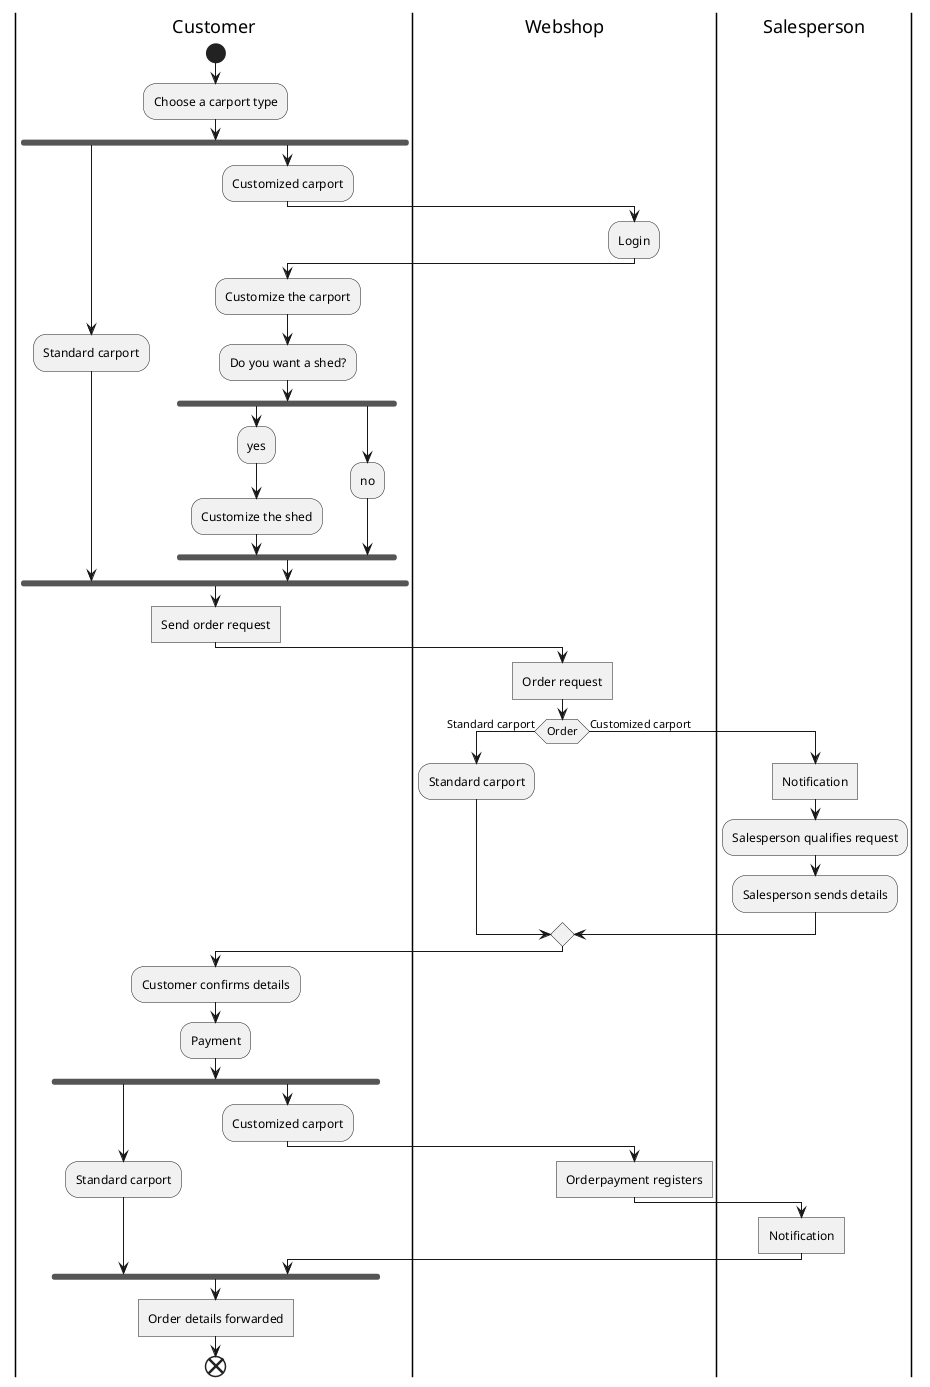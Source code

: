 @startuml
'https://plantuml.com/activity-diagram-beta

|Customer|
start
:Choose a carport type;
fork
:Standard carport;
fork again
:Customized carport;
|Webshop|
:Login;
|Customer|
:Customize the carport;
:Do you want a shed?;
fork
:yes;
:Customize the shed;
fork again
:no;
end fork
end fork
:Send order request]
|Webshop|
:Order request]
if (Order) then (Standard carport)
:Standard carport;
else (Customized carport)
|Salesperson|
:Notification]
:Salesperson qualifies request;
:Salesperson sends details;
endif
|Customer|
:Customer confirms details;
:Payment;
fork
:Standard carport;
fork again
:Customized carport;
|Webshop|
:Orderpayment registers]
|Salesperson|
:Notification]

|Customer|
end fork
:Order details forwarded]
end

@enduml
